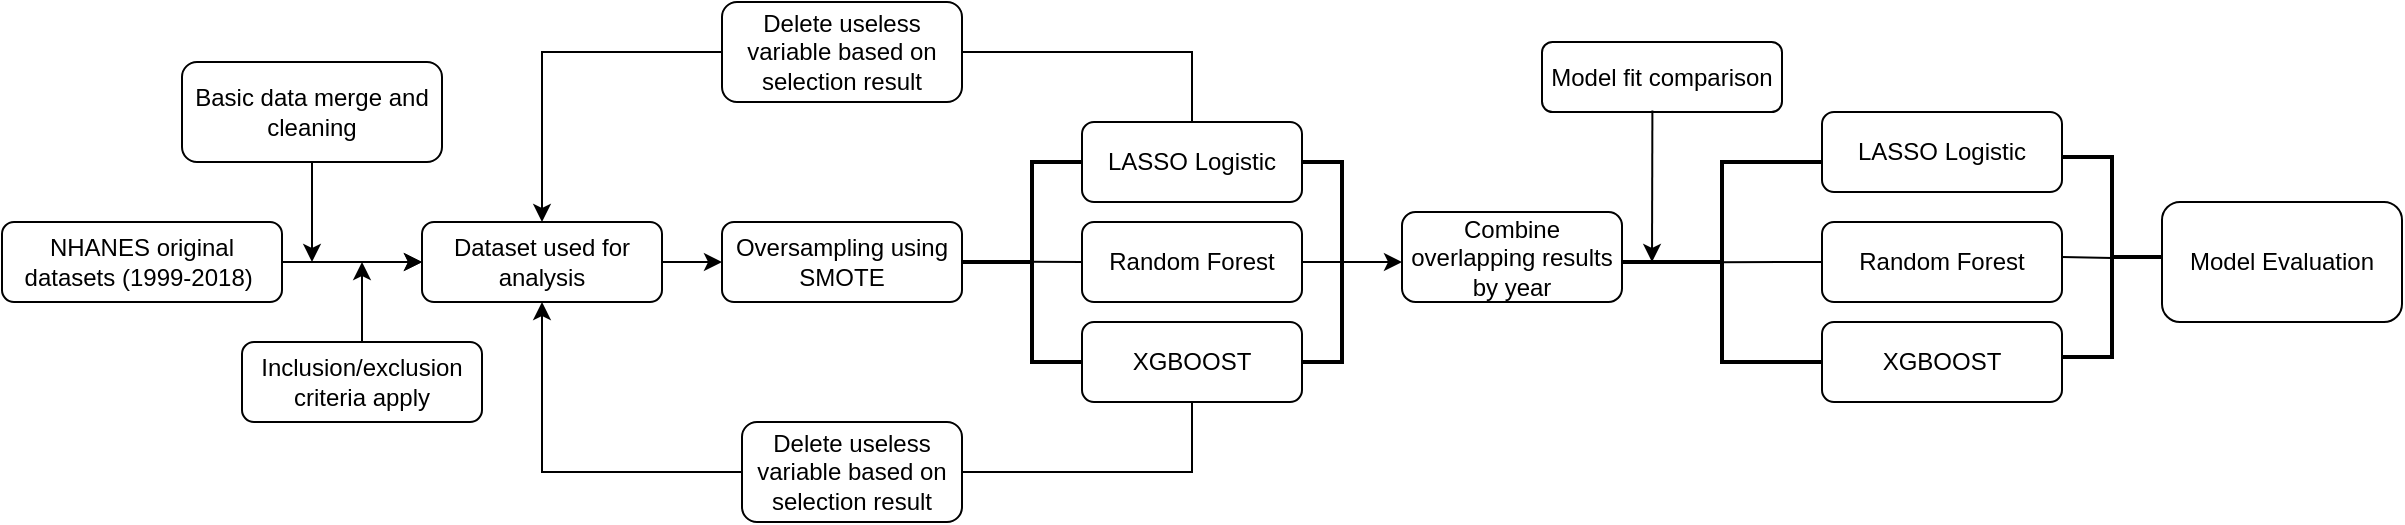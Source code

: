 <mxfile version="15.9.6" type="github">
  <diagram id="C5RBs43oDa-KdzZeNtuy" name="Page-1">
    <mxGraphModel dx="876" dy="1630" grid="1" gridSize="10" guides="1" tooltips="1" connect="1" arrows="1" fold="1" page="1" pageScale="1" pageWidth="827" pageHeight="1169" math="0" shadow="0">
      <root>
        <mxCell id="WIyWlLk6GJQsqaUBKTNV-0" />
        <mxCell id="WIyWlLk6GJQsqaUBKTNV-1" parent="WIyWlLk6GJQsqaUBKTNV-0" />
        <mxCell id="XHGAcSni-Kbprlse5u6Y-3" value="" style="edgeStyle=orthogonalEdgeStyle;rounded=0;orthogonalLoop=1;jettySize=auto;html=1;entryX=0;entryY=0.5;entryDx=0;entryDy=0;" parent="WIyWlLk6GJQsqaUBKTNV-1" source="WIyWlLk6GJQsqaUBKTNV-3" target="XHGAcSni-Kbprlse5u6Y-14" edge="1">
          <mxGeometry relative="1" as="geometry">
            <mxPoint x="340" y="100" as="targetPoint" />
            <Array as="points" />
          </mxGeometry>
        </mxCell>
        <mxCell id="XHGAcSni-Kbprlse5u6Y-55" value="" style="edgeStyle=orthogonalEdgeStyle;rounded=0;orthogonalLoop=1;jettySize=auto;html=1;" parent="WIyWlLk6GJQsqaUBKTNV-1" source="WIyWlLk6GJQsqaUBKTNV-3" target="XHGAcSni-Kbprlse5u6Y-14" edge="1">
          <mxGeometry relative="1" as="geometry" />
        </mxCell>
        <mxCell id="WIyWlLk6GJQsqaUBKTNV-3" value="NHANES original datasets (1999-2018)&amp;nbsp;" style="rounded=1;whiteSpace=wrap;html=1;fontSize=12;glass=0;strokeWidth=1;shadow=0;" parent="WIyWlLk6GJQsqaUBKTNV-1" vertex="1">
          <mxGeometry x="100" y="80" width="140" height="40" as="geometry" />
        </mxCell>
        <mxCell id="XHGAcSni-Kbprlse5u6Y-11" value="" style="edgeStyle=orthogonalEdgeStyle;rounded=0;orthogonalLoop=1;jettySize=auto;html=1;" parent="WIyWlLk6GJQsqaUBKTNV-1" source="XHGAcSni-Kbprlse5u6Y-9" edge="1">
          <mxGeometry relative="1" as="geometry">
            <mxPoint x="255" y="100" as="targetPoint" />
          </mxGeometry>
        </mxCell>
        <mxCell id="XHGAcSni-Kbprlse5u6Y-9" value="Basic data merge and cleaning" style="rounded=1;whiteSpace=wrap;html=1;" parent="WIyWlLk6GJQsqaUBKTNV-1" vertex="1">
          <mxGeometry x="190" width="130" height="50" as="geometry" />
        </mxCell>
        <mxCell id="XHGAcSni-Kbprlse5u6Y-20" value="" style="edgeStyle=orthogonalEdgeStyle;rounded=0;orthogonalLoop=1;jettySize=auto;html=1;" parent="WIyWlLk6GJQsqaUBKTNV-1" source="XHGAcSni-Kbprlse5u6Y-14" target="XHGAcSni-Kbprlse5u6Y-19" edge="1">
          <mxGeometry relative="1" as="geometry" />
        </mxCell>
        <mxCell id="XHGAcSni-Kbprlse5u6Y-14" value="Dataset used for analysis" style="rounded=1;whiteSpace=wrap;html=1;fontSize=12;glass=0;strokeWidth=1;shadow=0;" parent="WIyWlLk6GJQsqaUBKTNV-1" vertex="1">
          <mxGeometry x="310" y="80" width="120" height="40" as="geometry" />
        </mxCell>
        <mxCell id="XHGAcSni-Kbprlse5u6Y-19" value="Oversampling using SMOTE" style="rounded=1;whiteSpace=wrap;html=1;fontSize=12;glass=0;strokeWidth=1;shadow=0;" parent="WIyWlLk6GJQsqaUBKTNV-1" vertex="1">
          <mxGeometry x="460" y="80" width="120" height="40" as="geometry" />
        </mxCell>
        <mxCell id="XHGAcSni-Kbprlse5u6Y-21" value="Inclusion/exclusion criteria apply" style="rounded=1;whiteSpace=wrap;html=1;" parent="WIyWlLk6GJQsqaUBKTNV-1" vertex="1">
          <mxGeometry x="220" y="140" width="120" height="40" as="geometry" />
        </mxCell>
        <mxCell id="XHGAcSni-Kbprlse5u6Y-29" value="" style="strokeWidth=2;html=1;shape=mxgraph.flowchart.annotation_2;align=left;labelPosition=right;pointerEvents=1;" parent="WIyWlLk6GJQsqaUBKTNV-1" vertex="1">
          <mxGeometry x="580" y="50" width="70" height="100" as="geometry" />
        </mxCell>
        <mxCell id="XHGAcSni-Kbprlse5u6Y-31" value="LASSO Logistic" style="rounded=1;whiteSpace=wrap;html=1;" parent="WIyWlLk6GJQsqaUBKTNV-1" vertex="1">
          <mxGeometry x="640" y="30" width="110" height="40" as="geometry" />
        </mxCell>
        <mxCell id="XHGAcSni-Kbprlse5u6Y-32" value="XGBOOST" style="rounded=1;whiteSpace=wrap;html=1;" parent="WIyWlLk6GJQsqaUBKTNV-1" vertex="1">
          <mxGeometry x="640" y="130" width="110" height="40" as="geometry" />
        </mxCell>
        <mxCell id="XHGAcSni-Kbprlse5u6Y-35" value="" style="edgeStyle=orthogonalEdgeStyle;rounded=0;orthogonalLoop=1;jettySize=auto;html=1;" parent="WIyWlLk6GJQsqaUBKTNV-1" source="XHGAcSni-Kbprlse5u6Y-33" edge="1">
          <mxGeometry relative="1" as="geometry">
            <mxPoint x="800" y="100" as="targetPoint" />
          </mxGeometry>
        </mxCell>
        <mxCell id="XHGAcSni-Kbprlse5u6Y-33" value="" style="strokeWidth=2;html=1;shape=mxgraph.flowchart.annotation_1;align=left;pointerEvents=1;rotation=-180;" parent="WIyWlLk6GJQsqaUBKTNV-1" vertex="1">
          <mxGeometry x="750" y="50" width="20" height="100" as="geometry" />
        </mxCell>
        <mxCell id="XHGAcSni-Kbprlse5u6Y-36" value="Combine overlapping results by year" style="rounded=1;whiteSpace=wrap;html=1;" parent="WIyWlLk6GJQsqaUBKTNV-1" vertex="1">
          <mxGeometry x="800" y="75" width="110" height="45" as="geometry" />
        </mxCell>
        <mxCell id="XHGAcSni-Kbprlse5u6Y-39" value="Delete useless variable based on selection result" style="rounded=1;whiteSpace=wrap;html=1;" parent="WIyWlLk6GJQsqaUBKTNV-1" vertex="1">
          <mxGeometry x="460" y="-30" width="120" height="50" as="geometry" />
        </mxCell>
        <mxCell id="XHGAcSni-Kbprlse5u6Y-42" value="Delete useless variable based on selection result" style="rounded=1;whiteSpace=wrap;html=1;" parent="WIyWlLk6GJQsqaUBKTNV-1" vertex="1">
          <mxGeometry x="470" y="180" width="110" height="50" as="geometry" />
        </mxCell>
        <mxCell id="XHGAcSni-Kbprlse5u6Y-49" value="" style="endArrow=none;html=1;rounded=0;exitX=1;exitY=0.5;exitDx=0;exitDy=0;entryX=0.5;entryY=0;entryDx=0;entryDy=0;" parent="WIyWlLk6GJQsqaUBKTNV-1" source="XHGAcSni-Kbprlse5u6Y-39" target="XHGAcSni-Kbprlse5u6Y-31" edge="1">
          <mxGeometry width="50" height="50" relative="1" as="geometry">
            <mxPoint x="440" y="130" as="sourcePoint" />
            <mxPoint x="490" y="80" as="targetPoint" />
            <Array as="points">
              <mxPoint x="695" y="-5" />
            </Array>
          </mxGeometry>
        </mxCell>
        <mxCell id="XHGAcSni-Kbprlse5u6Y-51" value="" style="endArrow=classic;html=1;rounded=0;exitX=0;exitY=0.5;exitDx=0;exitDy=0;entryX=0.5;entryY=0;entryDx=0;entryDy=0;" parent="WIyWlLk6GJQsqaUBKTNV-1" source="XHGAcSni-Kbprlse5u6Y-39" target="XHGAcSni-Kbprlse5u6Y-14" edge="1">
          <mxGeometry width="50" height="50" relative="1" as="geometry">
            <mxPoint x="364" as="sourcePoint" />
            <mxPoint x="414" y="-50" as="targetPoint" />
            <Array as="points">
              <mxPoint x="370" y="-5" />
            </Array>
          </mxGeometry>
        </mxCell>
        <mxCell id="XHGAcSni-Kbprlse5u6Y-52" value="" style="endArrow=classic;html=1;rounded=0;exitX=0;exitY=0.5;exitDx=0;exitDy=0;entryX=0.5;entryY=1;entryDx=0;entryDy=0;" parent="WIyWlLk6GJQsqaUBKTNV-1" source="XHGAcSni-Kbprlse5u6Y-42" target="XHGAcSni-Kbprlse5u6Y-14" edge="1">
          <mxGeometry width="50" height="50" relative="1" as="geometry">
            <mxPoint x="440" y="130" as="sourcePoint" />
            <mxPoint x="490" y="80" as="targetPoint" />
            <Array as="points">
              <mxPoint x="370" y="205" />
            </Array>
          </mxGeometry>
        </mxCell>
        <mxCell id="XHGAcSni-Kbprlse5u6Y-53" value="" style="endArrow=none;html=1;rounded=0;exitX=1;exitY=0.5;exitDx=0;exitDy=0;entryX=0.5;entryY=1;entryDx=0;entryDy=0;" parent="WIyWlLk6GJQsqaUBKTNV-1" source="XHGAcSni-Kbprlse5u6Y-42" target="XHGAcSni-Kbprlse5u6Y-32" edge="1">
          <mxGeometry width="50" height="50" relative="1" as="geometry">
            <mxPoint x="440" y="130" as="sourcePoint" />
            <mxPoint x="490" y="80" as="targetPoint" />
            <Array as="points">
              <mxPoint x="695" y="205" />
            </Array>
          </mxGeometry>
        </mxCell>
        <mxCell id="XHGAcSni-Kbprlse5u6Y-54" value="" style="endArrow=classic;html=1;rounded=0;exitX=0.5;exitY=0;exitDx=0;exitDy=0;" parent="WIyWlLk6GJQsqaUBKTNV-1" source="XHGAcSni-Kbprlse5u6Y-21" edge="1">
          <mxGeometry width="50" height="50" relative="1" as="geometry">
            <mxPoint x="440" y="130" as="sourcePoint" />
            <mxPoint x="280" y="100" as="targetPoint" />
          </mxGeometry>
        </mxCell>
        <mxCell id="XHGAcSni-Kbprlse5u6Y-56" value="" style="strokeWidth=2;html=1;shape=mxgraph.flowchart.annotation_2;align=left;labelPosition=right;pointerEvents=1;" parent="WIyWlLk6GJQsqaUBKTNV-1" vertex="1">
          <mxGeometry x="910" y="50" width="100" height="100" as="geometry" />
        </mxCell>
        <mxCell id="XHGAcSni-Kbprlse5u6Y-57" value="LASSO Logistic" style="rounded=1;whiteSpace=wrap;html=1;" parent="WIyWlLk6GJQsqaUBKTNV-1" vertex="1">
          <mxGeometry x="1010" y="25" width="120" height="40" as="geometry" />
        </mxCell>
        <mxCell id="XHGAcSni-Kbprlse5u6Y-59" value="Random Forest" style="rounded=1;whiteSpace=wrap;html=1;" parent="WIyWlLk6GJQsqaUBKTNV-1" vertex="1">
          <mxGeometry x="1010" y="80" width="120" height="40" as="geometry" />
        </mxCell>
        <mxCell id="XHGAcSni-Kbprlse5u6Y-60" value="XGBOOST" style="rounded=1;whiteSpace=wrap;html=1;" parent="WIyWlLk6GJQsqaUBKTNV-1" vertex="1">
          <mxGeometry x="1010" y="130" width="120" height="40" as="geometry" />
        </mxCell>
        <mxCell id="XHGAcSni-Kbprlse5u6Y-61" value="" style="strokeWidth=2;html=1;shape=mxgraph.flowchart.annotation_2;align=left;labelPosition=right;pointerEvents=1;direction=west;" parent="WIyWlLk6GJQsqaUBKTNV-1" vertex="1">
          <mxGeometry x="1130" y="47.5" width="50" height="100" as="geometry" />
        </mxCell>
        <mxCell id="XHGAcSni-Kbprlse5u6Y-63" value="" style="endArrow=none;html=1;rounded=0;exitX=0;exitY=0.5;exitDx=0;exitDy=0;entryX=0.483;entryY=0.501;entryDx=0;entryDy=0;entryPerimeter=0;" parent="WIyWlLk6GJQsqaUBKTNV-1" source="XHGAcSni-Kbprlse5u6Y-59" target="XHGAcSni-Kbprlse5u6Y-56" edge="1">
          <mxGeometry width="50" height="50" relative="1" as="geometry">
            <mxPoint x="930" y="130" as="sourcePoint" />
            <mxPoint x="990" y="100" as="targetPoint" />
          </mxGeometry>
        </mxCell>
        <mxCell id="XHGAcSni-Kbprlse5u6Y-67" value="" style="endArrow=none;html=1;rounded=0;exitX=1;exitY=0.5;exitDx=0;exitDy=0;exitPerimeter=0;" parent="WIyWlLk6GJQsqaUBKTNV-1" source="XHGAcSni-Kbprlse5u6Y-61" edge="1">
          <mxGeometry width="50" height="50" relative="1" as="geometry">
            <mxPoint x="1130" y="100" as="sourcePoint" />
            <mxPoint x="1155" y="98" as="targetPoint" />
          </mxGeometry>
        </mxCell>
        <mxCell id="XHGAcSni-Kbprlse5u6Y-69" value="Model fit comparison" style="rounded=1;whiteSpace=wrap;html=1;" parent="WIyWlLk6GJQsqaUBKTNV-1" vertex="1">
          <mxGeometry x="870" y="-10" width="120" height="35" as="geometry" />
        </mxCell>
        <mxCell id="XHGAcSni-Kbprlse5u6Y-70" value="" style="endArrow=classic;html=1;rounded=0;exitX=0.46;exitY=0.979;exitDx=0;exitDy=0;exitPerimeter=0;" parent="WIyWlLk6GJQsqaUBKTNV-1" source="XHGAcSni-Kbprlse5u6Y-69" edge="1">
          <mxGeometry width="50" height="50" relative="1" as="geometry">
            <mxPoint x="990" y="160" as="sourcePoint" />
            <mxPoint x="925" y="100" as="targetPoint" />
          </mxGeometry>
        </mxCell>
        <mxCell id="XHGAcSni-Kbprlse5u6Y-71" value="Model Evaluation" style="rounded=1;whiteSpace=wrap;html=1;" parent="WIyWlLk6GJQsqaUBKTNV-1" vertex="1">
          <mxGeometry x="1180" y="70" width="120" height="60" as="geometry" />
        </mxCell>
        <mxCell id="iSrRpEZpsP3CvPLKCbSg-0" value="Random Forest" style="rounded=1;whiteSpace=wrap;html=1;" vertex="1" parent="WIyWlLk6GJQsqaUBKTNV-1">
          <mxGeometry x="640" y="80" width="110" height="40" as="geometry" />
        </mxCell>
        <mxCell id="iSrRpEZpsP3CvPLKCbSg-1" value="" style="endArrow=none;html=1;rounded=0;exitX=0;exitY=0.5;exitDx=0;exitDy=0;entryX=0.478;entryY=0.499;entryDx=0;entryDy=0;entryPerimeter=0;" edge="1" parent="WIyWlLk6GJQsqaUBKTNV-1" source="iSrRpEZpsP3CvPLKCbSg-0" target="XHGAcSni-Kbprlse5u6Y-29">
          <mxGeometry width="50" height="50" relative="1" as="geometry">
            <mxPoint x="550" y="160" as="sourcePoint" />
            <mxPoint x="600" y="110" as="targetPoint" />
          </mxGeometry>
        </mxCell>
        <mxCell id="iSrRpEZpsP3CvPLKCbSg-2" value="" style="endArrow=none;html=1;rounded=0;exitX=0;exitY=0.5;exitDx=0;exitDy=0;exitPerimeter=0;entryX=1;entryY=0.5;entryDx=0;entryDy=0;" edge="1" parent="WIyWlLk6GJQsqaUBKTNV-1" source="XHGAcSni-Kbprlse5u6Y-33" target="iSrRpEZpsP3CvPLKCbSg-0">
          <mxGeometry width="50" height="50" relative="1" as="geometry">
            <mxPoint x="550" y="160" as="sourcePoint" />
            <mxPoint x="600" y="110" as="targetPoint" />
          </mxGeometry>
        </mxCell>
      </root>
    </mxGraphModel>
  </diagram>
</mxfile>

